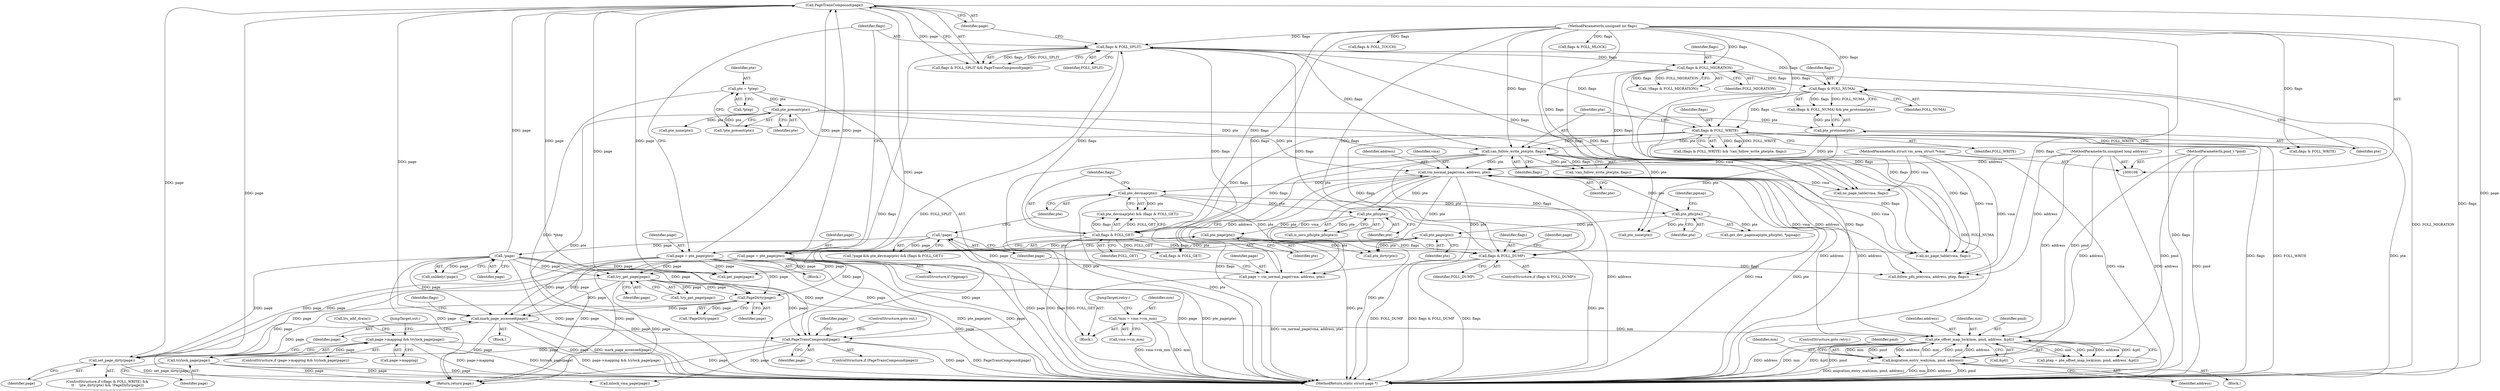 digraph "0_linux_6b3a707736301c2128ca85ce85fb13f60b5e350a_4@pointer" {
"1000363" [label="(Call,page->mapping && trylock_page(page))"];
"1000367" [label="(Call,trylock_page(page))"];
"1000359" [label="(Call,PageTransCompound(page))"];
"1000284" [label="(Call,PageTransCompound(page))"];
"1000232" [label="(Call,page = pte_page(pte))"];
"1000234" [label="(Call,pte_page(pte))"];
"1000225" [label="(Call,pte_pfn(pte))"];
"1000206" [label="(Call,vm_normal_page(vma, address, pte))"];
"1000109" [label="(MethodParameterIn,struct vm_area_struct *vma)"];
"1000137" [label="(Call,pte_offset_map_lock(mm, pmd, address, &ptl))"];
"1000116" [label="(Call,*mm = vma->vm_mm)"];
"1000176" [label="(Call,migration_entry_wait(mm, pmd, address))"];
"1000111" [label="(MethodParameterIn,pmd_t *pmd)"];
"1000110" [label="(MethodParameterIn,unsigned long address)"];
"1000186" [label="(Call,pte_protnone(pte))"];
"1000149" [label="(Call,pte_present(pte))"];
"1000143" [label="(Call,pte = *ptep)"];
"1000195" [label="(Call,can_follow_write_pte(pte, flags))"];
"1000191" [label="(Call,flags & FOLL_WRITE)"];
"1000183" [label="(Call,flags & FOLL_NUMA)"];
"1000281" [label="(Call,flags & FOLL_SPLIT)"];
"1000217" [label="(Call,flags & FOLL_GET)"];
"1000112" [label="(MethodParameterIn,unsigned int flags)"];
"1000245" [label="(Call,flags & FOLL_DUMP)"];
"1000156" [label="(Call,flags & FOLL_MIGRATION)"];
"1000215" [label="(Call,pte_devmap(pte))"];
"1000241" [label="(Call,!page)"];
"1000212" [label="(Call,!page)"];
"1000204" [label="(Call,page = vm_normal_page(vma, address, pte))"];
"1000260" [label="(Call,page = pte_page(pte))"];
"1000262" [label="(Call,pte_page(pte))"];
"1000257" [label="(Call,pte_pfn(pte))"];
"1000317" [label="(Call,try_get_page(page))"];
"1000345" [label="(Call,mark_page_accessed(page))"];
"1000343" [label="(Call,set_page_dirty(page))"];
"1000341" [label="(Call,PageDirty(page))"];
"1000182" [label="(Call,(flags & FOLL_NUMA) && pte_protnone(pte))"];
"1000242" [label="(Identifier,page)"];
"1000349" [label="(Call,flags & FOLL_MLOCK)"];
"1000258" [label="(Identifier,pte)"];
"1000362" [label="(ControlStructure,if (page->mapping && trylock_page(page)))"];
"1000186" [label="(Call,pte_protnone(pte))"];
"1000257" [label="(Call,pte_pfn(pte))"];
"1000232" [label="(Call,page = pte_page(pte))"];
"1000151" [label="(Block,)"];
"1000137" [label="(Call,pte_offset_map_lock(mm, pmd, address, &ptl))"];
"1000212" [label="(Call,!page)"];
"1000117" [label="(Identifier,mm)"];
"1000141" [label="(Call,&ptl)"];
"1000213" [label="(Identifier,page)"];
"1000219" [label="(Identifier,FOLL_GET)"];
"1000156" [label="(Call,flags & FOLL_MIGRATION)"];
"1000118" [label="(Call,vma->vm_mm)"];
"1000346" [label="(Identifier,page)"];
"1000211" [label="(Call,!page && pte_devmap(pte) && (flags & FOLL_GET))"];
"1000178" [label="(Identifier,pmd)"];
"1000217" [label="(Call,flags & FOLL_GET)"];
"1000240" [label="(Call,unlikely(!page))"];
"1000344" [label="(Identifier,page)"];
"1000228" [label="(Identifier,pgmap)"];
"1000233" [label="(Identifier,page)"];
"1000241" [label="(Call,!page)"];
"1000116" [label="(Call,*mm = vma->vm_mm)"];
"1000195" [label="(Call,can_follow_write_pte(pte, flags))"];
"1000179" [label="(Identifier,address)"];
"1000176" [label="(Call,migration_entry_wait(mm, pmd, address))"];
"1000114" [label="(Block,)"];
"1000132" [label="(Call,no_page_table(vma, flags))"];
"1000145" [label="(Call,*ptep)"];
"1000234" [label="(Call,pte_page(pte))"];
"1000209" [label="(Identifier,pte)"];
"1000395" [label="(MethodReturn,static struct page *)"];
"1000379" [label="(Return,return page;)"];
"1000144" [label="(Identifier,pte)"];
"1000247" [label="(Identifier,FOLL_DUMP)"];
"1000177" [label="(Identifier,mm)"];
"1000367" [label="(Call,trylock_page(page))"];
"1000143" [label="(Call,pte = *ptep)"];
"1000371" [label="(Call,mlock_vma_page(page))"];
"1000256" [label="(Call,is_zero_pfn(pte_pfn(pte)))"];
"1000331" [label="(ControlStructure,if ((flags & FOLL_WRITE) &&\n \t\t    !pte_dirty(pte) && !PageDirty(page)))"];
"1000215" [label="(Call,pte_devmap(pte))"];
"1000206" [label="(Call,vm_normal_page(vma, address, pte))"];
"1000205" [label="(Identifier,page)"];
"1000109" [label="(MethodParameterIn,struct vm_area_struct *vma)"];
"1000340" [label="(Call,!PageDirty(page))"];
"1000161" [label="(Call,pte_none(pte))"];
"1000216" [label="(Identifier,pte)"];
"1000245" [label="(Call,flags & FOLL_DUMP)"];
"1000375" [label="(JumpTarget,out:)"];
"1000341" [label="(Call,PageDirty(page))"];
"1000149" [label="(Call,pte_present(pte))"];
"1000244" [label="(ControlStructure,if (flags & FOLL_DUMP))"];
"1000365" [label="(Identifier,page)"];
"1000226" [label="(Identifier,pte)"];
"1000263" [label="(Identifier,pte)"];
"1000288" [label="(Call,get_page(page))"];
"1000343" [label="(Call,set_page_dirty(page))"];
"1000192" [label="(Identifier,flags)"];
"1000260" [label="(Call,page = pte_page(pte))"];
"1000361" [label="(ControlStructure,goto out;)"];
"1000310" [label="(Call,flags & FOLL_GET)"];
"1000318" [label="(Identifier,page)"];
"1000285" [label="(Identifier,page)"];
"1000387" [label="(Call,pte_none(pte))"];
"1000370" [label="(Call,lru_add_drain())"];
"1000250" [label="(Identifier,page)"];
"1000224" [label="(Call,get_dev_pagemap(pte_pfn(pte), *pgmap))"];
"1000330" [label="(Block,)"];
"1000345" [label="(Call,mark_page_accessed(page))"];
"1000281" [label="(Call,flags & FOLL_SPLIT)"];
"1000360" [label="(Identifier,page)"];
"1000155" [label="(Call,!(flags & FOLL_MIGRATION))"];
"1000157" [label="(Identifier,flags)"];
"1000111" [label="(MethodParameterIn,pmd_t *pmd)"];
"1000204" [label="(Call,page = vm_normal_page(vma, address, pte))"];
"1000110" [label="(MethodParameterIn,unsigned long address)"];
"1000190" [label="(Call,(flags & FOLL_WRITE) && !can_follow_write_pte(pte, flags))"];
"1000359" [label="(Call,PageTransCompound(page))"];
"1000148" [label="(Call,!pte_present(pte))"];
"1000183" [label="(Call,flags & FOLL_NUMA)"];
"1000282" [label="(Identifier,flags)"];
"1000269" [label="(Call,follow_pfn_pte(vma, address, ptep, flags))"];
"1000338" [label="(Call,pte_dirty(pte))"];
"1000358" [label="(ControlStructure,if (PageTransCompound(page)))"];
"1000283" [label="(Identifier,FOLL_SPLIT)"];
"1000368" [label="(Identifier,page)"];
"1000280" [label="(Call,flags & FOLL_SPLIT && PageTransCompound(page))"];
"1000317" [label="(Call,try_get_page(page))"];
"1000150" [label="(Identifier,pte)"];
"1000259" [label="(Block,)"];
"1000158" [label="(Identifier,FOLL_MIGRATION)"];
"1000208" [label="(Identifier,address)"];
"1000262" [label="(Call,pte_page(pte))"];
"1000342" [label="(Identifier,page)"];
"1000392" [label="(Call,no_page_table(vma, flags))"];
"1000364" [label="(Call,page->mapping)"];
"1000327" [label="(Call,flags & FOLL_TOUCH)"];
"1000139" [label="(Identifier,pmd)"];
"1000197" [label="(Identifier,flags)"];
"1000196" [label="(Identifier,pte)"];
"1000316" [label="(Call,!try_get_page(page))"];
"1000246" [label="(Identifier,flags)"];
"1000191" [label="(Call,flags & FOLL_WRITE)"];
"1000194" [label="(Call,!can_follow_write_pte(pte, flags))"];
"1000180" [label="(ControlStructure,goto retry;)"];
"1000284" [label="(Call,PageTransCompound(page))"];
"1000225" [label="(Call,pte_pfn(pte))"];
"1000140" [label="(Identifier,address)"];
"1000184" [label="(Identifier,flags)"];
"1000138" [label="(Identifier,mm)"];
"1000135" [label="(Call,ptep = pte_offset_map_lock(mm, pmd, address, &ptl))"];
"1000214" [label="(Call,pte_devmap(pte) && (flags & FOLL_GET))"];
"1000229" [label="(ControlStructure,if (*pgmap))"];
"1000207" [label="(Identifier,vma)"];
"1000125" [label="(JumpTarget,retry:)"];
"1000187" [label="(Identifier,pte)"];
"1000112" [label="(MethodParameterIn,unsigned int flags)"];
"1000235" [label="(Identifier,pte)"];
"1000350" [label="(Identifier,flags)"];
"1000261" [label="(Identifier,page)"];
"1000333" [label="(Call,flags & FOLL_WRITE)"];
"1000218" [label="(Identifier,flags)"];
"1000185" [label="(Identifier,FOLL_NUMA)"];
"1000363" [label="(Call,page->mapping && trylock_page(page))"];
"1000193" [label="(Identifier,FOLL_WRITE)"];
"1000363" -> "1000362"  [label="AST: "];
"1000363" -> "1000364"  [label="CFG: "];
"1000363" -> "1000367"  [label="CFG: "];
"1000364" -> "1000363"  [label="AST: "];
"1000367" -> "1000363"  [label="AST: "];
"1000370" -> "1000363"  [label="CFG: "];
"1000375" -> "1000363"  [label="CFG: "];
"1000363" -> "1000395"  [label="DDG: page->mapping"];
"1000363" -> "1000395"  [label="DDG: trylock_page(page)"];
"1000363" -> "1000395"  [label="DDG: page->mapping && trylock_page(page)"];
"1000367" -> "1000363"  [label="DDG: page"];
"1000367" -> "1000368"  [label="CFG: "];
"1000368" -> "1000367"  [label="AST: "];
"1000367" -> "1000395"  [label="DDG: page"];
"1000359" -> "1000367"  [label="DDG: page"];
"1000367" -> "1000371"  [label="DDG: page"];
"1000367" -> "1000379"  [label="DDG: page"];
"1000359" -> "1000358"  [label="AST: "];
"1000359" -> "1000360"  [label="CFG: "];
"1000360" -> "1000359"  [label="AST: "];
"1000361" -> "1000359"  [label="CFG: "];
"1000365" -> "1000359"  [label="CFG: "];
"1000359" -> "1000395"  [label="DDG: page"];
"1000359" -> "1000395"  [label="DDG: PageTransCompound(page)"];
"1000284" -> "1000359"  [label="DDG: page"];
"1000232" -> "1000359"  [label="DDG: page"];
"1000317" -> "1000359"  [label="DDG: page"];
"1000241" -> "1000359"  [label="DDG: page"];
"1000260" -> "1000359"  [label="DDG: page"];
"1000345" -> "1000359"  [label="DDG: page"];
"1000359" -> "1000371"  [label="DDG: page"];
"1000359" -> "1000379"  [label="DDG: page"];
"1000284" -> "1000280"  [label="AST: "];
"1000284" -> "1000285"  [label="CFG: "];
"1000285" -> "1000284"  [label="AST: "];
"1000280" -> "1000284"  [label="CFG: "];
"1000284" -> "1000395"  [label="DDG: page"];
"1000284" -> "1000280"  [label="DDG: page"];
"1000232" -> "1000284"  [label="DDG: page"];
"1000241" -> "1000284"  [label="DDG: page"];
"1000260" -> "1000284"  [label="DDG: page"];
"1000284" -> "1000288"  [label="DDG: page"];
"1000284" -> "1000317"  [label="DDG: page"];
"1000284" -> "1000341"  [label="DDG: page"];
"1000284" -> "1000343"  [label="DDG: page"];
"1000284" -> "1000345"  [label="DDG: page"];
"1000284" -> "1000379"  [label="DDG: page"];
"1000232" -> "1000229"  [label="AST: "];
"1000232" -> "1000234"  [label="CFG: "];
"1000233" -> "1000232"  [label="AST: "];
"1000234" -> "1000232"  [label="AST: "];
"1000282" -> "1000232"  [label="CFG: "];
"1000232" -> "1000395"  [label="DDG: page"];
"1000232" -> "1000395"  [label="DDG: pte_page(pte)"];
"1000234" -> "1000232"  [label="DDG: pte"];
"1000232" -> "1000288"  [label="DDG: page"];
"1000232" -> "1000317"  [label="DDG: page"];
"1000232" -> "1000341"  [label="DDG: page"];
"1000232" -> "1000343"  [label="DDG: page"];
"1000232" -> "1000345"  [label="DDG: page"];
"1000232" -> "1000379"  [label="DDG: page"];
"1000234" -> "1000235"  [label="CFG: "];
"1000235" -> "1000234"  [label="AST: "];
"1000234" -> "1000395"  [label="DDG: pte"];
"1000225" -> "1000234"  [label="DDG: pte"];
"1000234" -> "1000338"  [label="DDG: pte"];
"1000225" -> "1000224"  [label="AST: "];
"1000225" -> "1000226"  [label="CFG: "];
"1000226" -> "1000225"  [label="AST: "];
"1000228" -> "1000225"  [label="CFG: "];
"1000225" -> "1000224"  [label="DDG: pte"];
"1000206" -> "1000225"  [label="DDG: pte"];
"1000215" -> "1000225"  [label="DDG: pte"];
"1000225" -> "1000387"  [label="DDG: pte"];
"1000206" -> "1000204"  [label="AST: "];
"1000206" -> "1000209"  [label="CFG: "];
"1000207" -> "1000206"  [label="AST: "];
"1000208" -> "1000206"  [label="AST: "];
"1000209" -> "1000206"  [label="AST: "];
"1000204" -> "1000206"  [label="CFG: "];
"1000206" -> "1000395"  [label="DDG: pte"];
"1000206" -> "1000395"  [label="DDG: address"];
"1000206" -> "1000395"  [label="DDG: vma"];
"1000206" -> "1000132"  [label="DDG: vma"];
"1000206" -> "1000137"  [label="DDG: address"];
"1000206" -> "1000204"  [label="DDG: vma"];
"1000206" -> "1000204"  [label="DDG: address"];
"1000206" -> "1000204"  [label="DDG: pte"];
"1000109" -> "1000206"  [label="DDG: vma"];
"1000137" -> "1000206"  [label="DDG: address"];
"1000110" -> "1000206"  [label="DDG: address"];
"1000186" -> "1000206"  [label="DDG: pte"];
"1000149" -> "1000206"  [label="DDG: pte"];
"1000195" -> "1000206"  [label="DDG: pte"];
"1000206" -> "1000215"  [label="DDG: pte"];
"1000206" -> "1000257"  [label="DDG: pte"];
"1000206" -> "1000269"  [label="DDG: vma"];
"1000206" -> "1000269"  [label="DDG: address"];
"1000206" -> "1000338"  [label="DDG: pte"];
"1000206" -> "1000392"  [label="DDG: vma"];
"1000109" -> "1000108"  [label="AST: "];
"1000109" -> "1000395"  [label="DDG: vma"];
"1000109" -> "1000132"  [label="DDG: vma"];
"1000109" -> "1000269"  [label="DDG: vma"];
"1000109" -> "1000392"  [label="DDG: vma"];
"1000137" -> "1000135"  [label="AST: "];
"1000137" -> "1000141"  [label="CFG: "];
"1000138" -> "1000137"  [label="AST: "];
"1000139" -> "1000137"  [label="AST: "];
"1000140" -> "1000137"  [label="AST: "];
"1000141" -> "1000137"  [label="AST: "];
"1000135" -> "1000137"  [label="CFG: "];
"1000137" -> "1000395"  [label="DDG: &ptl"];
"1000137" -> "1000395"  [label="DDG: pmd"];
"1000137" -> "1000395"  [label="DDG: address"];
"1000137" -> "1000395"  [label="DDG: mm"];
"1000137" -> "1000135"  [label="DDG: mm"];
"1000137" -> "1000135"  [label="DDG: pmd"];
"1000137" -> "1000135"  [label="DDG: address"];
"1000137" -> "1000135"  [label="DDG: &ptl"];
"1000116" -> "1000137"  [label="DDG: mm"];
"1000176" -> "1000137"  [label="DDG: mm"];
"1000176" -> "1000137"  [label="DDG: pmd"];
"1000176" -> "1000137"  [label="DDG: address"];
"1000111" -> "1000137"  [label="DDG: pmd"];
"1000110" -> "1000137"  [label="DDG: address"];
"1000137" -> "1000176"  [label="DDG: mm"];
"1000137" -> "1000176"  [label="DDG: pmd"];
"1000137" -> "1000176"  [label="DDG: address"];
"1000116" -> "1000114"  [label="AST: "];
"1000116" -> "1000118"  [label="CFG: "];
"1000117" -> "1000116"  [label="AST: "];
"1000118" -> "1000116"  [label="AST: "];
"1000125" -> "1000116"  [label="CFG: "];
"1000116" -> "1000395"  [label="DDG: mm"];
"1000116" -> "1000395"  [label="DDG: vma->vm_mm"];
"1000176" -> "1000151"  [label="AST: "];
"1000176" -> "1000179"  [label="CFG: "];
"1000177" -> "1000176"  [label="AST: "];
"1000178" -> "1000176"  [label="AST: "];
"1000179" -> "1000176"  [label="AST: "];
"1000180" -> "1000176"  [label="CFG: "];
"1000176" -> "1000395"  [label="DDG: pmd"];
"1000176" -> "1000395"  [label="DDG: address"];
"1000176" -> "1000395"  [label="DDG: migration_entry_wait(mm, pmd, address)"];
"1000176" -> "1000395"  [label="DDG: mm"];
"1000111" -> "1000176"  [label="DDG: pmd"];
"1000110" -> "1000176"  [label="DDG: address"];
"1000111" -> "1000108"  [label="AST: "];
"1000111" -> "1000395"  [label="DDG: pmd"];
"1000110" -> "1000108"  [label="AST: "];
"1000110" -> "1000395"  [label="DDG: address"];
"1000110" -> "1000269"  [label="DDG: address"];
"1000186" -> "1000182"  [label="AST: "];
"1000186" -> "1000187"  [label="CFG: "];
"1000187" -> "1000186"  [label="AST: "];
"1000182" -> "1000186"  [label="CFG: "];
"1000186" -> "1000395"  [label="DDG: pte"];
"1000186" -> "1000182"  [label="DDG: pte"];
"1000149" -> "1000186"  [label="DDG: pte"];
"1000186" -> "1000195"  [label="DDG: pte"];
"1000186" -> "1000387"  [label="DDG: pte"];
"1000149" -> "1000148"  [label="AST: "];
"1000149" -> "1000150"  [label="CFG: "];
"1000150" -> "1000149"  [label="AST: "];
"1000148" -> "1000149"  [label="CFG: "];
"1000149" -> "1000395"  [label="DDG: pte"];
"1000149" -> "1000148"  [label="DDG: pte"];
"1000143" -> "1000149"  [label="DDG: pte"];
"1000149" -> "1000161"  [label="DDG: pte"];
"1000149" -> "1000195"  [label="DDG: pte"];
"1000149" -> "1000387"  [label="DDG: pte"];
"1000143" -> "1000114"  [label="AST: "];
"1000143" -> "1000145"  [label="CFG: "];
"1000144" -> "1000143"  [label="AST: "];
"1000145" -> "1000143"  [label="AST: "];
"1000150" -> "1000143"  [label="CFG: "];
"1000143" -> "1000395"  [label="DDG: *ptep"];
"1000195" -> "1000194"  [label="AST: "];
"1000195" -> "1000197"  [label="CFG: "];
"1000196" -> "1000195"  [label="AST: "];
"1000197" -> "1000195"  [label="AST: "];
"1000194" -> "1000195"  [label="CFG: "];
"1000195" -> "1000395"  [label="DDG: flags"];
"1000195" -> "1000395"  [label="DDG: pte"];
"1000195" -> "1000194"  [label="DDG: pte"];
"1000195" -> "1000194"  [label="DDG: flags"];
"1000191" -> "1000195"  [label="DDG: flags"];
"1000112" -> "1000195"  [label="DDG: flags"];
"1000195" -> "1000217"  [label="DDG: flags"];
"1000195" -> "1000245"  [label="DDG: flags"];
"1000195" -> "1000281"  [label="DDG: flags"];
"1000195" -> "1000392"  [label="DDG: flags"];
"1000191" -> "1000190"  [label="AST: "];
"1000191" -> "1000193"  [label="CFG: "];
"1000192" -> "1000191"  [label="AST: "];
"1000193" -> "1000191"  [label="AST: "];
"1000196" -> "1000191"  [label="CFG: "];
"1000190" -> "1000191"  [label="CFG: "];
"1000191" -> "1000395"  [label="DDG: FOLL_WRITE"];
"1000191" -> "1000395"  [label="DDG: flags"];
"1000191" -> "1000190"  [label="DDG: flags"];
"1000191" -> "1000190"  [label="DDG: FOLL_WRITE"];
"1000183" -> "1000191"  [label="DDG: flags"];
"1000112" -> "1000191"  [label="DDG: flags"];
"1000191" -> "1000217"  [label="DDG: flags"];
"1000191" -> "1000245"  [label="DDG: flags"];
"1000191" -> "1000281"  [label="DDG: flags"];
"1000191" -> "1000333"  [label="DDG: FOLL_WRITE"];
"1000191" -> "1000392"  [label="DDG: flags"];
"1000183" -> "1000182"  [label="AST: "];
"1000183" -> "1000185"  [label="CFG: "];
"1000184" -> "1000183"  [label="AST: "];
"1000185" -> "1000183"  [label="AST: "];
"1000187" -> "1000183"  [label="CFG: "];
"1000182" -> "1000183"  [label="CFG: "];
"1000183" -> "1000395"  [label="DDG: FOLL_NUMA"];
"1000183" -> "1000395"  [label="DDG: flags"];
"1000183" -> "1000182"  [label="DDG: flags"];
"1000183" -> "1000182"  [label="DDG: FOLL_NUMA"];
"1000281" -> "1000183"  [label="DDG: flags"];
"1000156" -> "1000183"  [label="DDG: flags"];
"1000112" -> "1000183"  [label="DDG: flags"];
"1000183" -> "1000392"  [label="DDG: flags"];
"1000281" -> "1000280"  [label="AST: "];
"1000281" -> "1000283"  [label="CFG: "];
"1000282" -> "1000281"  [label="AST: "];
"1000283" -> "1000281"  [label="AST: "];
"1000285" -> "1000281"  [label="CFG: "];
"1000280" -> "1000281"  [label="CFG: "];
"1000281" -> "1000395"  [label="DDG: flags"];
"1000281" -> "1000395"  [label="DDG: FOLL_SPLIT"];
"1000281" -> "1000132"  [label="DDG: flags"];
"1000281" -> "1000156"  [label="DDG: flags"];
"1000281" -> "1000280"  [label="DDG: flags"];
"1000281" -> "1000280"  [label="DDG: FOLL_SPLIT"];
"1000217" -> "1000281"  [label="DDG: flags"];
"1000245" -> "1000281"  [label="DDG: flags"];
"1000112" -> "1000281"  [label="DDG: flags"];
"1000281" -> "1000310"  [label="DDG: flags"];
"1000217" -> "1000214"  [label="AST: "];
"1000217" -> "1000219"  [label="CFG: "];
"1000218" -> "1000217"  [label="AST: "];
"1000219" -> "1000217"  [label="AST: "];
"1000214" -> "1000217"  [label="CFG: "];
"1000217" -> "1000395"  [label="DDG: FOLL_GET"];
"1000217" -> "1000395"  [label="DDG: flags"];
"1000217" -> "1000214"  [label="DDG: flags"];
"1000217" -> "1000214"  [label="DDG: FOLL_GET"];
"1000112" -> "1000217"  [label="DDG: flags"];
"1000217" -> "1000245"  [label="DDG: flags"];
"1000217" -> "1000310"  [label="DDG: FOLL_GET"];
"1000217" -> "1000392"  [label="DDG: flags"];
"1000112" -> "1000108"  [label="AST: "];
"1000112" -> "1000395"  [label="DDG: flags"];
"1000112" -> "1000132"  [label="DDG: flags"];
"1000112" -> "1000156"  [label="DDG: flags"];
"1000112" -> "1000245"  [label="DDG: flags"];
"1000112" -> "1000269"  [label="DDG: flags"];
"1000112" -> "1000310"  [label="DDG: flags"];
"1000112" -> "1000327"  [label="DDG: flags"];
"1000112" -> "1000333"  [label="DDG: flags"];
"1000112" -> "1000349"  [label="DDG: flags"];
"1000112" -> "1000392"  [label="DDG: flags"];
"1000245" -> "1000244"  [label="AST: "];
"1000245" -> "1000247"  [label="CFG: "];
"1000246" -> "1000245"  [label="AST: "];
"1000247" -> "1000245"  [label="AST: "];
"1000250" -> "1000245"  [label="CFG: "];
"1000258" -> "1000245"  [label="CFG: "];
"1000245" -> "1000395"  [label="DDG: flags & FOLL_DUMP"];
"1000245" -> "1000395"  [label="DDG: flags"];
"1000245" -> "1000395"  [label="DDG: FOLL_DUMP"];
"1000245" -> "1000269"  [label="DDG: flags"];
"1000156" -> "1000155"  [label="AST: "];
"1000156" -> "1000158"  [label="CFG: "];
"1000157" -> "1000156"  [label="AST: "];
"1000158" -> "1000156"  [label="AST: "];
"1000155" -> "1000156"  [label="CFG: "];
"1000156" -> "1000395"  [label="DDG: flags"];
"1000156" -> "1000395"  [label="DDG: FOLL_MIGRATION"];
"1000156" -> "1000132"  [label="DDG: flags"];
"1000156" -> "1000155"  [label="DDG: flags"];
"1000156" -> "1000155"  [label="DDG: FOLL_MIGRATION"];
"1000156" -> "1000392"  [label="DDG: flags"];
"1000215" -> "1000214"  [label="AST: "];
"1000215" -> "1000216"  [label="CFG: "];
"1000216" -> "1000215"  [label="AST: "];
"1000218" -> "1000215"  [label="CFG: "];
"1000214" -> "1000215"  [label="CFG: "];
"1000215" -> "1000395"  [label="DDG: pte"];
"1000215" -> "1000214"  [label="DDG: pte"];
"1000215" -> "1000257"  [label="DDG: pte"];
"1000215" -> "1000338"  [label="DDG: pte"];
"1000241" -> "1000240"  [label="AST: "];
"1000241" -> "1000242"  [label="CFG: "];
"1000242" -> "1000241"  [label="AST: "];
"1000240" -> "1000241"  [label="CFG: "];
"1000241" -> "1000395"  [label="DDG: page"];
"1000241" -> "1000240"  [label="DDG: page"];
"1000212" -> "1000241"  [label="DDG: page"];
"1000241" -> "1000288"  [label="DDG: page"];
"1000241" -> "1000317"  [label="DDG: page"];
"1000241" -> "1000341"  [label="DDG: page"];
"1000241" -> "1000343"  [label="DDG: page"];
"1000241" -> "1000345"  [label="DDG: page"];
"1000241" -> "1000379"  [label="DDG: page"];
"1000212" -> "1000211"  [label="AST: "];
"1000212" -> "1000213"  [label="CFG: "];
"1000213" -> "1000212"  [label="AST: "];
"1000216" -> "1000212"  [label="CFG: "];
"1000211" -> "1000212"  [label="CFG: "];
"1000212" -> "1000395"  [label="DDG: page"];
"1000212" -> "1000211"  [label="DDG: page"];
"1000204" -> "1000212"  [label="DDG: page"];
"1000204" -> "1000114"  [label="AST: "];
"1000205" -> "1000204"  [label="AST: "];
"1000213" -> "1000204"  [label="CFG: "];
"1000204" -> "1000395"  [label="DDG: vm_normal_page(vma, address, pte)"];
"1000260" -> "1000259"  [label="AST: "];
"1000260" -> "1000262"  [label="CFG: "];
"1000261" -> "1000260"  [label="AST: "];
"1000262" -> "1000260"  [label="AST: "];
"1000282" -> "1000260"  [label="CFG: "];
"1000260" -> "1000395"  [label="DDG: pte_page(pte)"];
"1000260" -> "1000395"  [label="DDG: page"];
"1000262" -> "1000260"  [label="DDG: pte"];
"1000260" -> "1000288"  [label="DDG: page"];
"1000260" -> "1000317"  [label="DDG: page"];
"1000260" -> "1000341"  [label="DDG: page"];
"1000260" -> "1000343"  [label="DDG: page"];
"1000260" -> "1000345"  [label="DDG: page"];
"1000260" -> "1000379"  [label="DDG: page"];
"1000262" -> "1000263"  [label="CFG: "];
"1000263" -> "1000262"  [label="AST: "];
"1000262" -> "1000395"  [label="DDG: pte"];
"1000257" -> "1000262"  [label="DDG: pte"];
"1000262" -> "1000338"  [label="DDG: pte"];
"1000257" -> "1000256"  [label="AST: "];
"1000257" -> "1000258"  [label="CFG: "];
"1000258" -> "1000257"  [label="AST: "];
"1000256" -> "1000257"  [label="CFG: "];
"1000257" -> "1000395"  [label="DDG: pte"];
"1000257" -> "1000256"  [label="DDG: pte"];
"1000317" -> "1000316"  [label="AST: "];
"1000317" -> "1000318"  [label="CFG: "];
"1000318" -> "1000317"  [label="AST: "];
"1000316" -> "1000317"  [label="CFG: "];
"1000317" -> "1000395"  [label="DDG: page"];
"1000317" -> "1000316"  [label="DDG: page"];
"1000317" -> "1000341"  [label="DDG: page"];
"1000317" -> "1000343"  [label="DDG: page"];
"1000317" -> "1000345"  [label="DDG: page"];
"1000317" -> "1000379"  [label="DDG: page"];
"1000345" -> "1000330"  [label="AST: "];
"1000345" -> "1000346"  [label="CFG: "];
"1000346" -> "1000345"  [label="AST: "];
"1000350" -> "1000345"  [label="CFG: "];
"1000345" -> "1000395"  [label="DDG: page"];
"1000345" -> "1000395"  [label="DDG: mark_page_accessed(page)"];
"1000343" -> "1000345"  [label="DDG: page"];
"1000341" -> "1000345"  [label="DDG: page"];
"1000345" -> "1000379"  [label="DDG: page"];
"1000343" -> "1000331"  [label="AST: "];
"1000343" -> "1000344"  [label="CFG: "];
"1000344" -> "1000343"  [label="AST: "];
"1000346" -> "1000343"  [label="CFG: "];
"1000343" -> "1000395"  [label="DDG: set_page_dirty(page)"];
"1000341" -> "1000343"  [label="DDG: page"];
"1000341" -> "1000340"  [label="AST: "];
"1000341" -> "1000342"  [label="CFG: "];
"1000342" -> "1000341"  [label="AST: "];
"1000340" -> "1000341"  [label="CFG: "];
"1000341" -> "1000340"  [label="DDG: page"];
}
